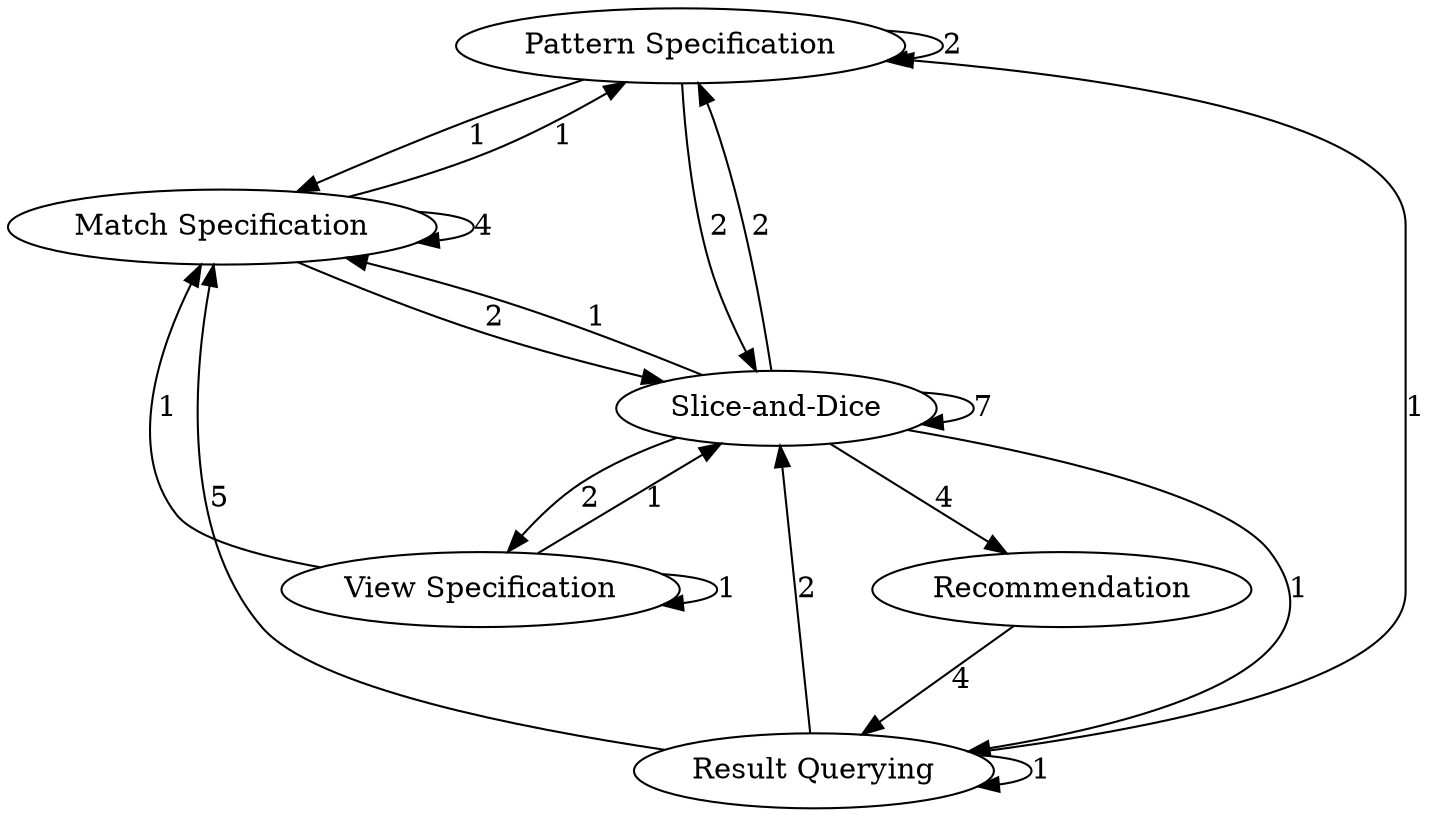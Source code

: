 digraph  {
"Pattern Specification";
"Match Specification";
"View Specification";
"Slice-and-Dice";
"Result Querying";
Recommendation;
"Pattern Specification" -> "Pattern Specification"  [weight=2, label=2];
"Pattern Specification" -> "Match Specification"  [weight=1, label=1];
"Pattern Specification" -> "Slice-and-Dice"  [weight=2, label=2];
"Match Specification" -> "Pattern Specification"  [weight=1, label=1];
"Match Specification" -> "Match Specification"  [weight=4, label=4];
"Match Specification" -> "Slice-and-Dice"  [weight=2, label=2];
"View Specification" -> "Match Specification"  [weight=1, label=1];
"View Specification" -> "View Specification"  [weight=1, label=1];
"View Specification" -> "Slice-and-Dice"  [weight=1, label=1];
"Slice-and-Dice" -> "Pattern Specification"  [weight=2, label=2];
"Slice-and-Dice" -> "Match Specification"  [weight=1, label=1];
"Slice-and-Dice" -> "View Specification"  [weight=2, label=2];
"Slice-and-Dice" -> "Slice-and-Dice"  [weight=7, label=7];
"Slice-and-Dice" -> "Result Querying"  [weight=1, label=1];
"Slice-and-Dice" -> Recommendation  [weight=4, label=4];
"Result Querying" -> "Pattern Specification"  [weight=1, label=1];
"Result Querying" -> "Match Specification"  [weight=5, label=5];
"Result Querying" -> "Slice-and-Dice"  [weight=2, label=2];
"Result Querying" -> "Result Querying"  [weight=1, label=1];
Recommendation -> "Result Querying"  [weight=4, label=4];
}
